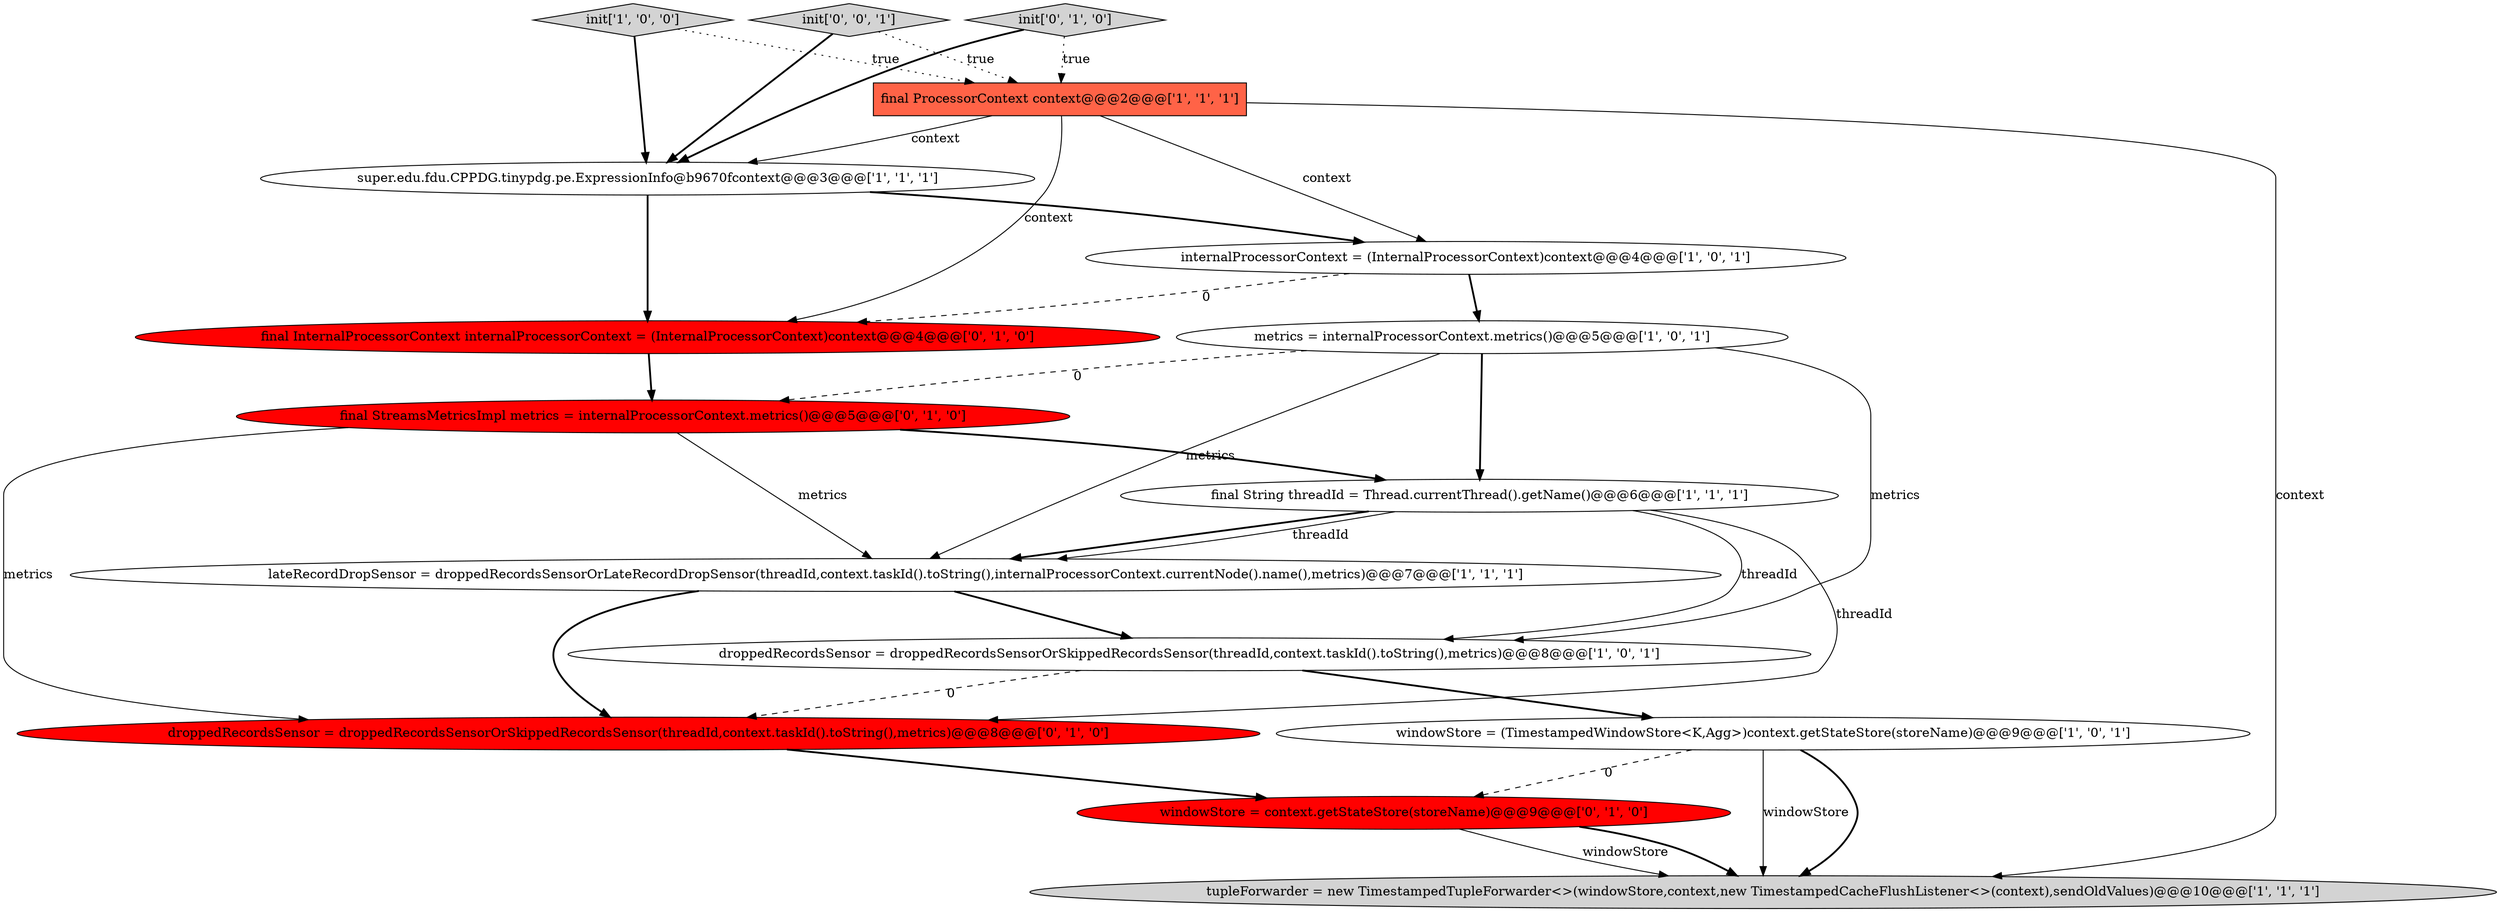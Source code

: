 digraph {
0 [style = filled, label = "super.edu.fdu.CPPDG.tinypdg.pe.ExpressionInfo@b9670fcontext@@@3@@@['1', '1', '1']", fillcolor = white, shape = ellipse image = "AAA0AAABBB1BBB"];
12 [style = filled, label = "windowStore = context.getStateStore(storeName)@@@9@@@['0', '1', '0']", fillcolor = red, shape = ellipse image = "AAA1AAABBB2BBB"];
9 [style = filled, label = "lateRecordDropSensor = droppedRecordsSensorOrLateRecordDropSensor(threadId,context.taskId().toString(),internalProcessorContext.currentNode().name(),metrics)@@@7@@@['1', '1', '1']", fillcolor = white, shape = ellipse image = "AAA0AAABBB1BBB"];
4 [style = filled, label = "windowStore = (TimestampedWindowStore<K,Agg>)context.getStateStore(storeName)@@@9@@@['1', '0', '1']", fillcolor = white, shape = ellipse image = "AAA0AAABBB1BBB"];
7 [style = filled, label = "final ProcessorContext context@@@2@@@['1', '1', '1']", fillcolor = tomato, shape = box image = "AAA0AAABBB1BBB"];
10 [style = filled, label = "final StreamsMetricsImpl metrics = internalProcessorContext.metrics()@@@5@@@['0', '1', '0']", fillcolor = red, shape = ellipse image = "AAA1AAABBB2BBB"];
5 [style = filled, label = "metrics = internalProcessorContext.metrics()@@@5@@@['1', '0', '1']", fillcolor = white, shape = ellipse image = "AAA0AAABBB1BBB"];
13 [style = filled, label = "init['0', '1', '0']", fillcolor = lightgray, shape = diamond image = "AAA0AAABBB2BBB"];
14 [style = filled, label = "final InternalProcessorContext internalProcessorContext = (InternalProcessorContext)context@@@4@@@['0', '1', '0']", fillcolor = red, shape = ellipse image = "AAA1AAABBB2BBB"];
15 [style = filled, label = "init['0', '0', '1']", fillcolor = lightgray, shape = diamond image = "AAA0AAABBB3BBB"];
3 [style = filled, label = "tupleForwarder = new TimestampedTupleForwarder<>(windowStore,context,new TimestampedCacheFlushListener<>(context),sendOldValues)@@@10@@@['1', '1', '1']", fillcolor = lightgray, shape = ellipse image = "AAA0AAABBB1BBB"];
11 [style = filled, label = "droppedRecordsSensor = droppedRecordsSensorOrSkippedRecordsSensor(threadId,context.taskId().toString(),metrics)@@@8@@@['0', '1', '0']", fillcolor = red, shape = ellipse image = "AAA1AAABBB2BBB"];
2 [style = filled, label = "internalProcessorContext = (InternalProcessorContext)context@@@4@@@['1', '0', '1']", fillcolor = white, shape = ellipse image = "AAA0AAABBB1BBB"];
8 [style = filled, label = "init['1', '0', '0']", fillcolor = lightgray, shape = diamond image = "AAA0AAABBB1BBB"];
6 [style = filled, label = "droppedRecordsSensor = droppedRecordsSensorOrSkippedRecordsSensor(threadId,context.taskId().toString(),metrics)@@@8@@@['1', '0', '1']", fillcolor = white, shape = ellipse image = "AAA0AAABBB1BBB"];
1 [style = filled, label = "final String threadId = Thread.currentThread().getName()@@@6@@@['1', '1', '1']", fillcolor = white, shape = ellipse image = "AAA0AAABBB1BBB"];
10->9 [style = solid, label="metrics"];
4->3 [style = bold, label=""];
9->11 [style = bold, label=""];
0->2 [style = bold, label=""];
6->11 [style = dashed, label="0"];
14->10 [style = bold, label=""];
12->3 [style = solid, label="windowStore"];
1->11 [style = solid, label="threadId"];
8->7 [style = dotted, label="true"];
11->12 [style = bold, label=""];
10->11 [style = solid, label="metrics"];
13->7 [style = dotted, label="true"];
15->7 [style = dotted, label="true"];
4->3 [style = solid, label="windowStore"];
1->9 [style = bold, label=""];
1->9 [style = solid, label="threadId"];
9->6 [style = bold, label=""];
4->12 [style = dashed, label="0"];
8->0 [style = bold, label=""];
7->3 [style = solid, label="context"];
5->1 [style = bold, label=""];
6->4 [style = bold, label=""];
0->14 [style = bold, label=""];
2->14 [style = dashed, label="0"];
7->2 [style = solid, label="context"];
5->10 [style = dashed, label="0"];
15->0 [style = bold, label=""];
5->9 [style = solid, label="metrics"];
7->14 [style = solid, label="context"];
13->0 [style = bold, label=""];
12->3 [style = bold, label=""];
5->6 [style = solid, label="metrics"];
1->6 [style = solid, label="threadId"];
10->1 [style = bold, label=""];
7->0 [style = solid, label="context"];
2->5 [style = bold, label=""];
}
